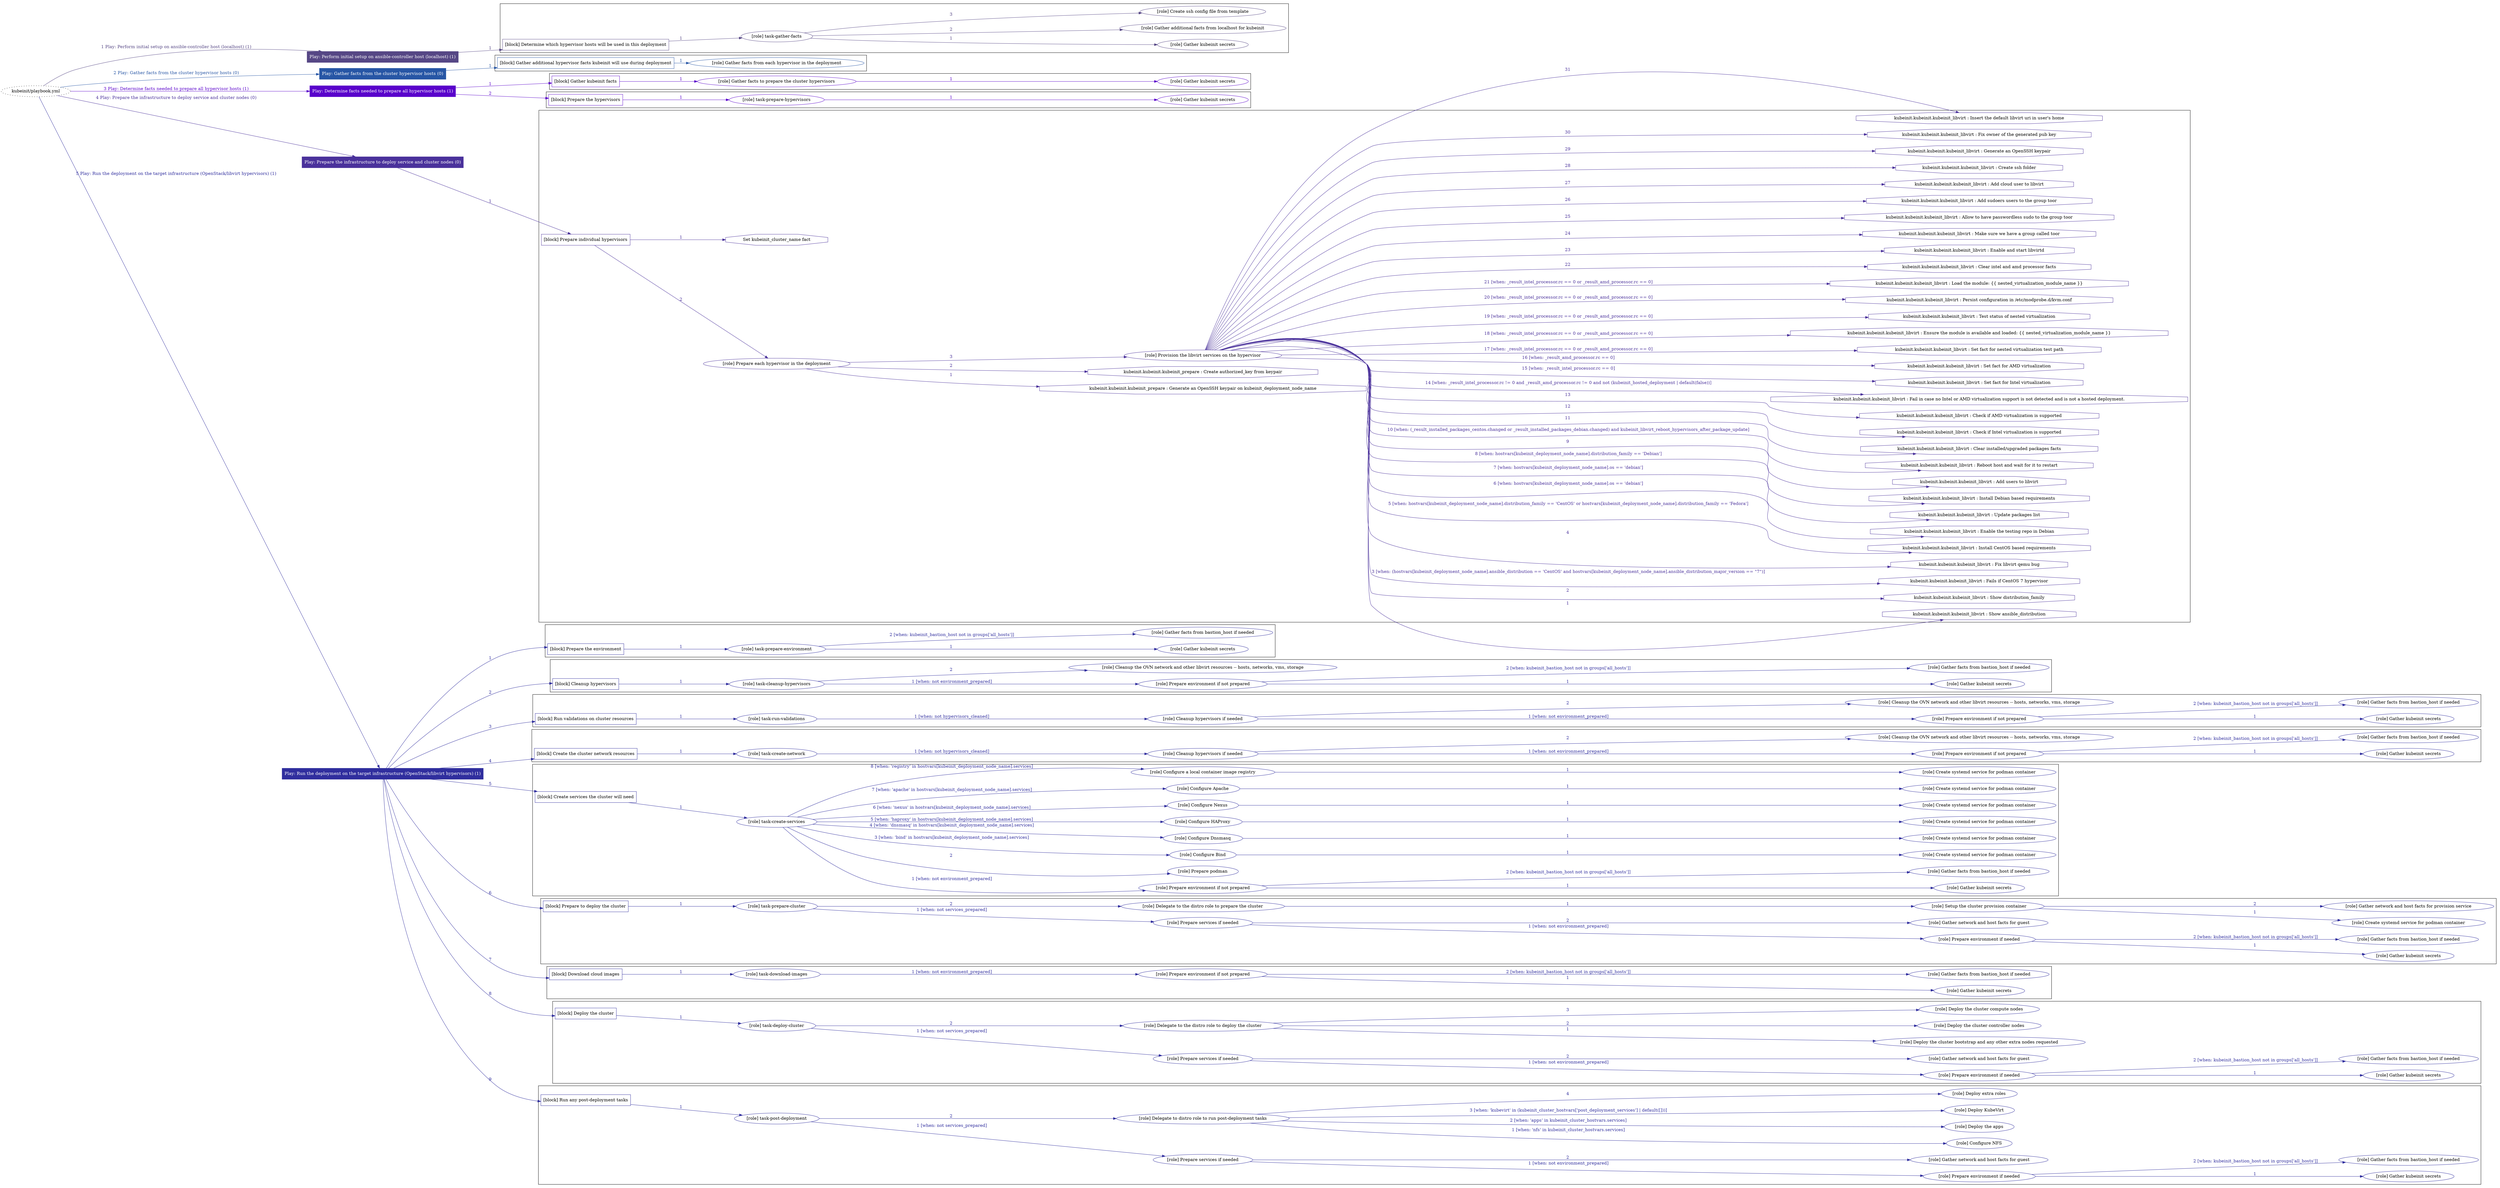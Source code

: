 digraph {
	graph [concentrate=true ordering=in rankdir=LR ratio=fill]
	edge [esep=5 sep=10]
	"kubeinit/playbook.yml" [URL="/home/runner/work/kubeinit/kubeinit/kubeinit/playbook.yml" id=playbook_806bc715 style=dotted]
	"kubeinit/playbook.yml" -> play_641c7ae3 [label="1 Play: Perform initial setup on ansible-controller host (localhost) (1)" color="#564785" fontcolor="#564785" id=edge_play_641c7ae3 labeltooltip="1 Play: Perform initial setup on ansible-controller host (localhost) (1)" tooltip="1 Play: Perform initial setup on ansible-controller host (localhost) (1)"]
	subgraph "Play: Perform initial setup on ansible-controller host (localhost) (1)" {
		play_641c7ae3 [label="Play: Perform initial setup on ansible-controller host (localhost) (1)" URL="/home/runner/work/kubeinit/kubeinit/kubeinit/playbook.yml" color="#564785" fontcolor="#ffffff" id=play_641c7ae3 shape=box style=filled tooltip=localhost]
		play_641c7ae3 -> block_5b9021b4 [label=1 color="#564785" fontcolor="#564785" id=edge_block_5b9021b4 labeltooltip=1 tooltip=1]
		subgraph cluster_block_5b9021b4 {
			block_5b9021b4 [label="[block] Determine which hypervisor hosts will be used in this deployment" URL="/home/runner/work/kubeinit/kubeinit/kubeinit/playbook.yml" color="#564785" id=block_5b9021b4 labeltooltip="Determine which hypervisor hosts will be used in this deployment" shape=box tooltip="Determine which hypervisor hosts will be used in this deployment"]
			block_5b9021b4 -> role_6d2d30cb [label="1 " color="#564785" fontcolor="#564785" id=edge_role_6d2d30cb labeltooltip="1 " tooltip="1 "]
			subgraph "task-gather-facts" {
				role_6d2d30cb [label="[role] task-gather-facts" URL="/home/runner/work/kubeinit/kubeinit/kubeinit/playbook.yml" color="#564785" id=role_6d2d30cb tooltip="task-gather-facts"]
				role_6d2d30cb -> role_484d26de [label="1 " color="#564785" fontcolor="#564785" id=edge_role_484d26de labeltooltip="1 " tooltip="1 "]
				subgraph "Gather kubeinit secrets" {
					role_484d26de [label="[role] Gather kubeinit secrets" URL="/home/runner/.ansible/collections/ansible_collections/kubeinit/kubeinit/roles/kubeinit_prepare/tasks/build_hypervisors_group.yml" color="#564785" id=role_484d26de tooltip="Gather kubeinit secrets"]
				}
				role_6d2d30cb -> role_91d39326 [label="2 " color="#564785" fontcolor="#564785" id=edge_role_91d39326 labeltooltip="2 " tooltip="2 "]
				subgraph "Gather additional facts from localhost for kubeinit" {
					role_91d39326 [label="[role] Gather additional facts from localhost for kubeinit" URL="/home/runner/.ansible/collections/ansible_collections/kubeinit/kubeinit/roles/kubeinit_prepare/tasks/build_hypervisors_group.yml" color="#564785" id=role_91d39326 tooltip="Gather additional facts from localhost for kubeinit"]
				}
				role_6d2d30cb -> role_7ae4ce2f [label="3 " color="#564785" fontcolor="#564785" id=edge_role_7ae4ce2f labeltooltip="3 " tooltip="3 "]
				subgraph "Create ssh config file from template" {
					role_7ae4ce2f [label="[role] Create ssh config file from template" URL="/home/runner/.ansible/collections/ansible_collections/kubeinit/kubeinit/roles/kubeinit_prepare/tasks/build_hypervisors_group.yml" color="#564785" id=role_7ae4ce2f tooltip="Create ssh config file from template"]
				}
			}
		}
	}
	"kubeinit/playbook.yml" -> play_f8db3b85 [label="2 Play: Gather facts from the cluster hypervisor hosts (0)" color="#2756a5" fontcolor="#2756a5" id=edge_play_f8db3b85 labeltooltip="2 Play: Gather facts from the cluster hypervisor hosts (0)" tooltip="2 Play: Gather facts from the cluster hypervisor hosts (0)"]
	subgraph "Play: Gather facts from the cluster hypervisor hosts (0)" {
		play_f8db3b85 [label="Play: Gather facts from the cluster hypervisor hosts (0)" URL="/home/runner/work/kubeinit/kubeinit/kubeinit/playbook.yml" color="#2756a5" fontcolor="#ffffff" id=play_f8db3b85 shape=box style=filled tooltip="Play: Gather facts from the cluster hypervisor hosts (0)"]
		play_f8db3b85 -> block_9a6bb978 [label=1 color="#2756a5" fontcolor="#2756a5" id=edge_block_9a6bb978 labeltooltip=1 tooltip=1]
		subgraph cluster_block_9a6bb978 {
			block_9a6bb978 [label="[block] Gather additional hypervisor facts kubeinit will use during deployment" URL="/home/runner/work/kubeinit/kubeinit/kubeinit/playbook.yml" color="#2756a5" id=block_9a6bb978 labeltooltip="Gather additional hypervisor facts kubeinit will use during deployment" shape=box tooltip="Gather additional hypervisor facts kubeinit will use during deployment"]
			block_9a6bb978 -> role_ec6a3a64 [label="1 " color="#2756a5" fontcolor="#2756a5" id=edge_role_ec6a3a64 labeltooltip="1 " tooltip="1 "]
			subgraph "Gather facts from each hypervisor in the deployment" {
				role_ec6a3a64 [label="[role] Gather facts from each hypervisor in the deployment" URL="/home/runner/work/kubeinit/kubeinit/kubeinit/playbook.yml" color="#2756a5" id=role_ec6a3a64 tooltip="Gather facts from each hypervisor in the deployment"]
			}
		}
	}
	"kubeinit/playbook.yml" -> play_1341ecc1 [label="3 Play: Determine facts needed to prepare all hypervisor hosts (1)" color="#5901cb" fontcolor="#5901cb" id=edge_play_1341ecc1 labeltooltip="3 Play: Determine facts needed to prepare all hypervisor hosts (1)" tooltip="3 Play: Determine facts needed to prepare all hypervisor hosts (1)"]
	subgraph "Play: Determine facts needed to prepare all hypervisor hosts (1)" {
		play_1341ecc1 [label="Play: Determine facts needed to prepare all hypervisor hosts (1)" URL="/home/runner/work/kubeinit/kubeinit/kubeinit/playbook.yml" color="#5901cb" fontcolor="#ffffff" id=play_1341ecc1 shape=box style=filled tooltip=localhost]
		play_1341ecc1 -> block_c07b700d [label=1 color="#5901cb" fontcolor="#5901cb" id=edge_block_c07b700d labeltooltip=1 tooltip=1]
		subgraph cluster_block_c07b700d {
			block_c07b700d [label="[block] Gather kubeinit facts" URL="/home/runner/work/kubeinit/kubeinit/kubeinit/playbook.yml" color="#5901cb" id=block_c07b700d labeltooltip="Gather kubeinit facts" shape=box tooltip="Gather kubeinit facts"]
			block_c07b700d -> role_119d2f76 [label="1 " color="#5901cb" fontcolor="#5901cb" id=edge_role_119d2f76 labeltooltip="1 " tooltip="1 "]
			subgraph "Gather facts to prepare the cluster hypervisors" {
				role_119d2f76 [label="[role] Gather facts to prepare the cluster hypervisors" URL="/home/runner/work/kubeinit/kubeinit/kubeinit/playbook.yml" color="#5901cb" id=role_119d2f76 tooltip="Gather facts to prepare the cluster hypervisors"]
				role_119d2f76 -> role_2c1adf74 [label="1 " color="#5901cb" fontcolor="#5901cb" id=edge_role_2c1adf74 labeltooltip="1 " tooltip="1 "]
				subgraph "Gather kubeinit secrets" {
					role_2c1adf74 [label="[role] Gather kubeinit secrets" URL="/home/runner/.ansible/collections/ansible_collections/kubeinit/kubeinit/roles/kubeinit_prepare/tasks/gather_kubeinit_facts.yml" color="#5901cb" id=role_2c1adf74 tooltip="Gather kubeinit secrets"]
				}
			}
		}
		play_1341ecc1 -> block_96f72a53 [label=2 color="#5901cb" fontcolor="#5901cb" id=edge_block_96f72a53 labeltooltip=2 tooltip=2]
		subgraph cluster_block_96f72a53 {
			block_96f72a53 [label="[block] Prepare the hypervisors" URL="/home/runner/work/kubeinit/kubeinit/kubeinit/playbook.yml" color="#5901cb" id=block_96f72a53 labeltooltip="Prepare the hypervisors" shape=box tooltip="Prepare the hypervisors"]
			block_96f72a53 -> role_e295c349 [label="1 " color="#5901cb" fontcolor="#5901cb" id=edge_role_e295c349 labeltooltip="1 " tooltip="1 "]
			subgraph "task-prepare-hypervisors" {
				role_e295c349 [label="[role] task-prepare-hypervisors" URL="/home/runner/work/kubeinit/kubeinit/kubeinit/playbook.yml" color="#5901cb" id=role_e295c349 tooltip="task-prepare-hypervisors"]
				role_e295c349 -> role_5dfcf7f6 [label="1 " color="#5901cb" fontcolor="#5901cb" id=edge_role_5dfcf7f6 labeltooltip="1 " tooltip="1 "]
				subgraph "Gather kubeinit secrets" {
					role_5dfcf7f6 [label="[role] Gather kubeinit secrets" URL="/home/runner/.ansible/collections/ansible_collections/kubeinit/kubeinit/roles/kubeinit_prepare/tasks/gather_kubeinit_facts.yml" color="#5901cb" id=role_5dfcf7f6 tooltip="Gather kubeinit secrets"]
				}
			}
		}
	}
	"kubeinit/playbook.yml" -> play_9c308645 [label="4 Play: Prepare the infrastructure to deploy service and cluster nodes (0)" color="#4a319b" fontcolor="#4a319b" id=edge_play_9c308645 labeltooltip="4 Play: Prepare the infrastructure to deploy service and cluster nodes (0)" tooltip="4 Play: Prepare the infrastructure to deploy service and cluster nodes (0)"]
	subgraph "Play: Prepare the infrastructure to deploy service and cluster nodes (0)" {
		play_9c308645 [label="Play: Prepare the infrastructure to deploy service and cluster nodes (0)" URL="/home/runner/work/kubeinit/kubeinit/kubeinit/playbook.yml" color="#4a319b" fontcolor="#ffffff" id=play_9c308645 shape=box style=filled tooltip="Play: Prepare the infrastructure to deploy service and cluster nodes (0)"]
		play_9c308645 -> block_f8d46382 [label=1 color="#4a319b" fontcolor="#4a319b" id=edge_block_f8d46382 labeltooltip=1 tooltip=1]
		subgraph cluster_block_f8d46382 {
			block_f8d46382 [label="[block] Prepare individual hypervisors" URL="/home/runner/work/kubeinit/kubeinit/kubeinit/playbook.yml" color="#4a319b" id=block_f8d46382 labeltooltip="Prepare individual hypervisors" shape=box tooltip="Prepare individual hypervisors"]
			block_f8d46382 -> role_b500895e [label="2 " color="#4a319b" fontcolor="#4a319b" id=edge_role_b500895e labeltooltip="2 " tooltip="2 "]
			subgraph "Prepare each hypervisor in the deployment" {
				role_b500895e [label="[role] Prepare each hypervisor in the deployment" URL="/home/runner/work/kubeinit/kubeinit/kubeinit/playbook.yml" color="#4a319b" id=role_b500895e tooltip="Prepare each hypervisor in the deployment"]
				task_237e9fb6 [label="kubeinit.kubeinit.kubeinit_prepare : Generate an OpenSSH keypair on kubeinit_deployment_node_name" URL="/home/runner/.ansible/collections/ansible_collections/kubeinit/kubeinit/roles/kubeinit_prepare/tasks/prepare_hypervisor.yml" color="#4a319b" id=task_237e9fb6 shape=octagon tooltip="kubeinit.kubeinit.kubeinit_prepare : Generate an OpenSSH keypair on kubeinit_deployment_node_name"]
				role_b500895e -> task_237e9fb6 [label="1 " color="#4a319b" fontcolor="#4a319b" id=edge_task_237e9fb6 labeltooltip="1 " tooltip="1 "]
				task_7bb88ef9 [label="kubeinit.kubeinit.kubeinit_prepare : Create authorized_key from keypair" URL="/home/runner/.ansible/collections/ansible_collections/kubeinit/kubeinit/roles/kubeinit_prepare/tasks/prepare_hypervisor.yml" color="#4a319b" id=task_7bb88ef9 shape=octagon tooltip="kubeinit.kubeinit.kubeinit_prepare : Create authorized_key from keypair"]
				role_b500895e -> task_7bb88ef9 [label="2 " color="#4a319b" fontcolor="#4a319b" id=edge_task_7bb88ef9 labeltooltip="2 " tooltip="2 "]
				role_b500895e -> role_ee189cbb [label="3 " color="#4a319b" fontcolor="#4a319b" id=edge_role_ee189cbb labeltooltip="3 " tooltip="3 "]
				subgraph "Provision the libvirt services on the hypervisor" {
					role_ee189cbb [label="[role] Provision the libvirt services on the hypervisor" URL="/home/runner/.ansible/collections/ansible_collections/kubeinit/kubeinit/roles/kubeinit_prepare/tasks/prepare_hypervisor.yml" color="#4a319b" id=role_ee189cbb tooltip="Provision the libvirt services on the hypervisor"]
					task_e1f27635 [label="kubeinit.kubeinit.kubeinit_libvirt : Show ansible_distribution" URL="/home/runner/.ansible/collections/ansible_collections/kubeinit/kubeinit/roles/kubeinit_libvirt/tasks/main.yml" color="#4a319b" id=task_e1f27635 shape=octagon tooltip="kubeinit.kubeinit.kubeinit_libvirt : Show ansible_distribution"]
					role_ee189cbb -> task_e1f27635 [label="1 " color="#4a319b" fontcolor="#4a319b" id=edge_task_e1f27635 labeltooltip="1 " tooltip="1 "]
					task_e26ff4bf [label="kubeinit.kubeinit.kubeinit_libvirt : Show distribution_family" URL="/home/runner/.ansible/collections/ansible_collections/kubeinit/kubeinit/roles/kubeinit_libvirt/tasks/main.yml" color="#4a319b" id=task_e26ff4bf shape=octagon tooltip="kubeinit.kubeinit.kubeinit_libvirt : Show distribution_family"]
					role_ee189cbb -> task_e26ff4bf [label="2 " color="#4a319b" fontcolor="#4a319b" id=edge_task_e26ff4bf labeltooltip="2 " tooltip="2 "]
					task_26313f7e [label="kubeinit.kubeinit.kubeinit_libvirt : Fails if CentOS 7 hypervisor" URL="/home/runner/.ansible/collections/ansible_collections/kubeinit/kubeinit/roles/kubeinit_libvirt/tasks/main.yml" color="#4a319b" id=task_26313f7e shape=octagon tooltip="kubeinit.kubeinit.kubeinit_libvirt : Fails if CentOS 7 hypervisor"]
					role_ee189cbb -> task_26313f7e [label="3 [when: (hostvars[kubeinit_deployment_node_name].ansible_distribution == 'CentOS' and hostvars[kubeinit_deployment_node_name].ansible_distribution_major_version == \"7\")]" color="#4a319b" fontcolor="#4a319b" id=edge_task_26313f7e labeltooltip="3 [when: (hostvars[kubeinit_deployment_node_name].ansible_distribution == 'CentOS' and hostvars[kubeinit_deployment_node_name].ansible_distribution_major_version == \"7\")]" tooltip="3 [when: (hostvars[kubeinit_deployment_node_name].ansible_distribution == 'CentOS' and hostvars[kubeinit_deployment_node_name].ansible_distribution_major_version == \"7\")]"]
					task_21d12b74 [label="kubeinit.kubeinit.kubeinit_libvirt : Fix libvirt qemu bug" URL="/home/runner/.ansible/collections/ansible_collections/kubeinit/kubeinit/roles/kubeinit_libvirt/tasks/main.yml" color="#4a319b" id=task_21d12b74 shape=octagon tooltip="kubeinit.kubeinit.kubeinit_libvirt : Fix libvirt qemu bug"]
					role_ee189cbb -> task_21d12b74 [label="4 " color="#4a319b" fontcolor="#4a319b" id=edge_task_21d12b74 labeltooltip="4 " tooltip="4 "]
					task_3cbbc893 [label="kubeinit.kubeinit.kubeinit_libvirt : Install CentOS based requirements" URL="/home/runner/.ansible/collections/ansible_collections/kubeinit/kubeinit/roles/kubeinit_libvirt/tasks/main.yml" color="#4a319b" id=task_3cbbc893 shape=octagon tooltip="kubeinit.kubeinit.kubeinit_libvirt : Install CentOS based requirements"]
					role_ee189cbb -> task_3cbbc893 [label="5 [when: hostvars[kubeinit_deployment_node_name].distribution_family == 'CentOS' or hostvars[kubeinit_deployment_node_name].distribution_family == 'Fedora']" color="#4a319b" fontcolor="#4a319b" id=edge_task_3cbbc893 labeltooltip="5 [when: hostvars[kubeinit_deployment_node_name].distribution_family == 'CentOS' or hostvars[kubeinit_deployment_node_name].distribution_family == 'Fedora']" tooltip="5 [when: hostvars[kubeinit_deployment_node_name].distribution_family == 'CentOS' or hostvars[kubeinit_deployment_node_name].distribution_family == 'Fedora']"]
					task_683a8fde [label="kubeinit.kubeinit.kubeinit_libvirt : Enable the testing repo in Debian" URL="/home/runner/.ansible/collections/ansible_collections/kubeinit/kubeinit/roles/kubeinit_libvirt/tasks/main.yml" color="#4a319b" id=task_683a8fde shape=octagon tooltip="kubeinit.kubeinit.kubeinit_libvirt : Enable the testing repo in Debian"]
					role_ee189cbb -> task_683a8fde [label="6 [when: hostvars[kubeinit_deployment_node_name].os == 'debian']" color="#4a319b" fontcolor="#4a319b" id=edge_task_683a8fde labeltooltip="6 [when: hostvars[kubeinit_deployment_node_name].os == 'debian']" tooltip="6 [when: hostvars[kubeinit_deployment_node_name].os == 'debian']"]
					task_19ef0eeb [label="kubeinit.kubeinit.kubeinit_libvirt : Update packages list" URL="/home/runner/.ansible/collections/ansible_collections/kubeinit/kubeinit/roles/kubeinit_libvirt/tasks/main.yml" color="#4a319b" id=task_19ef0eeb shape=octagon tooltip="kubeinit.kubeinit.kubeinit_libvirt : Update packages list"]
					role_ee189cbb -> task_19ef0eeb [label="7 [when: hostvars[kubeinit_deployment_node_name].os == 'debian']" color="#4a319b" fontcolor="#4a319b" id=edge_task_19ef0eeb labeltooltip="7 [when: hostvars[kubeinit_deployment_node_name].os == 'debian']" tooltip="7 [when: hostvars[kubeinit_deployment_node_name].os == 'debian']"]
					task_85766b39 [label="kubeinit.kubeinit.kubeinit_libvirt : Install Debian based requirements" URL="/home/runner/.ansible/collections/ansible_collections/kubeinit/kubeinit/roles/kubeinit_libvirt/tasks/main.yml" color="#4a319b" id=task_85766b39 shape=octagon tooltip="kubeinit.kubeinit.kubeinit_libvirt : Install Debian based requirements"]
					role_ee189cbb -> task_85766b39 [label="8 [when: hostvars[kubeinit_deployment_node_name].distribution_family == 'Debian']" color="#4a319b" fontcolor="#4a319b" id=edge_task_85766b39 labeltooltip="8 [when: hostvars[kubeinit_deployment_node_name].distribution_family == 'Debian']" tooltip="8 [when: hostvars[kubeinit_deployment_node_name].distribution_family == 'Debian']"]
					task_8dd11ed1 [label="kubeinit.kubeinit.kubeinit_libvirt : Add users to libvirt" URL="/home/runner/.ansible/collections/ansible_collections/kubeinit/kubeinit/roles/kubeinit_libvirt/tasks/main.yml" color="#4a319b" id=task_8dd11ed1 shape=octagon tooltip="kubeinit.kubeinit.kubeinit_libvirt : Add users to libvirt"]
					role_ee189cbb -> task_8dd11ed1 [label="9 " color="#4a319b" fontcolor="#4a319b" id=edge_task_8dd11ed1 labeltooltip="9 " tooltip="9 "]
					task_bc037d70 [label="kubeinit.kubeinit.kubeinit_libvirt : Reboot host and wait for it to restart" URL="/home/runner/.ansible/collections/ansible_collections/kubeinit/kubeinit/roles/kubeinit_libvirt/tasks/main.yml" color="#4a319b" id=task_bc037d70 shape=octagon tooltip="kubeinit.kubeinit.kubeinit_libvirt : Reboot host and wait for it to restart"]
					role_ee189cbb -> task_bc037d70 [label="10 [when: (_result_installed_packages_centos.changed or _result_installed_packages_debian.changed) and kubeinit_libvirt_reboot_hypervisors_after_package_update]" color="#4a319b" fontcolor="#4a319b" id=edge_task_bc037d70 labeltooltip="10 [when: (_result_installed_packages_centos.changed or _result_installed_packages_debian.changed) and kubeinit_libvirt_reboot_hypervisors_after_package_update]" tooltip="10 [when: (_result_installed_packages_centos.changed or _result_installed_packages_debian.changed) and kubeinit_libvirt_reboot_hypervisors_after_package_update]"]
					task_c84b1601 [label="kubeinit.kubeinit.kubeinit_libvirt : Clear installed/upgraded packages facts" URL="/home/runner/.ansible/collections/ansible_collections/kubeinit/kubeinit/roles/kubeinit_libvirt/tasks/main.yml" color="#4a319b" id=task_c84b1601 shape=octagon tooltip="kubeinit.kubeinit.kubeinit_libvirt : Clear installed/upgraded packages facts"]
					role_ee189cbb -> task_c84b1601 [label="11 " color="#4a319b" fontcolor="#4a319b" id=edge_task_c84b1601 labeltooltip="11 " tooltip="11 "]
					task_f8f74a4b [label="kubeinit.kubeinit.kubeinit_libvirt : Check if Intel virtualization is supported" URL="/home/runner/.ansible/collections/ansible_collections/kubeinit/kubeinit/roles/kubeinit_libvirt/tasks/main.yml" color="#4a319b" id=task_f8f74a4b shape=octagon tooltip="kubeinit.kubeinit.kubeinit_libvirt : Check if Intel virtualization is supported"]
					role_ee189cbb -> task_f8f74a4b [label="12 " color="#4a319b" fontcolor="#4a319b" id=edge_task_f8f74a4b labeltooltip="12 " tooltip="12 "]
					task_618a1486 [label="kubeinit.kubeinit.kubeinit_libvirt : Check if AMD virtualization is supported" URL="/home/runner/.ansible/collections/ansible_collections/kubeinit/kubeinit/roles/kubeinit_libvirt/tasks/main.yml" color="#4a319b" id=task_618a1486 shape=octagon tooltip="kubeinit.kubeinit.kubeinit_libvirt : Check if AMD virtualization is supported"]
					role_ee189cbb -> task_618a1486 [label="13 " color="#4a319b" fontcolor="#4a319b" id=edge_task_618a1486 labeltooltip="13 " tooltip="13 "]
					task_082fe60b [label="kubeinit.kubeinit.kubeinit_libvirt : Fail in case no Intel or AMD virtualization support is not detected and is not a hosted deployment." URL="/home/runner/.ansible/collections/ansible_collections/kubeinit/kubeinit/roles/kubeinit_libvirt/tasks/main.yml" color="#4a319b" id=task_082fe60b shape=octagon tooltip="kubeinit.kubeinit.kubeinit_libvirt : Fail in case no Intel or AMD virtualization support is not detected and is not a hosted deployment."]
					role_ee189cbb -> task_082fe60b [label="14 [when: _result_intel_processor.rc != 0 and _result_amd_processor.rc != 0 and not (kubeinit_hosted_deployment | default(false))]" color="#4a319b" fontcolor="#4a319b" id=edge_task_082fe60b labeltooltip="14 [when: _result_intel_processor.rc != 0 and _result_amd_processor.rc != 0 and not (kubeinit_hosted_deployment | default(false))]" tooltip="14 [when: _result_intel_processor.rc != 0 and _result_amd_processor.rc != 0 and not (kubeinit_hosted_deployment | default(false))]"]
					task_ac1ab3c9 [label="kubeinit.kubeinit.kubeinit_libvirt : Set fact for Intel virtualization" URL="/home/runner/.ansible/collections/ansible_collections/kubeinit/kubeinit/roles/kubeinit_libvirt/tasks/main.yml" color="#4a319b" id=task_ac1ab3c9 shape=octagon tooltip="kubeinit.kubeinit.kubeinit_libvirt : Set fact for Intel virtualization"]
					role_ee189cbb -> task_ac1ab3c9 [label="15 [when: _result_intel_processor.rc == 0]" color="#4a319b" fontcolor="#4a319b" id=edge_task_ac1ab3c9 labeltooltip="15 [when: _result_intel_processor.rc == 0]" tooltip="15 [when: _result_intel_processor.rc == 0]"]
					task_15e1f8c5 [label="kubeinit.kubeinit.kubeinit_libvirt : Set fact for AMD virtualization" URL="/home/runner/.ansible/collections/ansible_collections/kubeinit/kubeinit/roles/kubeinit_libvirt/tasks/main.yml" color="#4a319b" id=task_15e1f8c5 shape=octagon tooltip="kubeinit.kubeinit.kubeinit_libvirt : Set fact for AMD virtualization"]
					role_ee189cbb -> task_15e1f8c5 [label="16 [when: _result_amd_processor.rc == 0]" color="#4a319b" fontcolor="#4a319b" id=edge_task_15e1f8c5 labeltooltip="16 [when: _result_amd_processor.rc == 0]" tooltip="16 [when: _result_amd_processor.rc == 0]"]
					task_c4d268a5 [label="kubeinit.kubeinit.kubeinit_libvirt : Set fact for nested virtualization test path" URL="/home/runner/.ansible/collections/ansible_collections/kubeinit/kubeinit/roles/kubeinit_libvirt/tasks/main.yml" color="#4a319b" id=task_c4d268a5 shape=octagon tooltip="kubeinit.kubeinit.kubeinit_libvirt : Set fact for nested virtualization test path"]
					role_ee189cbb -> task_c4d268a5 [label="17 [when: _result_intel_processor.rc == 0 or _result_amd_processor.rc == 0]" color="#4a319b" fontcolor="#4a319b" id=edge_task_c4d268a5 labeltooltip="17 [when: _result_intel_processor.rc == 0 or _result_amd_processor.rc == 0]" tooltip="17 [when: _result_intel_processor.rc == 0 or _result_amd_processor.rc == 0]"]
					task_0650cbfe [label="kubeinit.kubeinit.kubeinit_libvirt : Ensure the module is available and loaded: {{ nested_virtualization_module_name }}" URL="/home/runner/.ansible/collections/ansible_collections/kubeinit/kubeinit/roles/kubeinit_libvirt/tasks/main.yml" color="#4a319b" id=task_0650cbfe shape=octagon tooltip="kubeinit.kubeinit.kubeinit_libvirt : Ensure the module is available and loaded: {{ nested_virtualization_module_name }}"]
					role_ee189cbb -> task_0650cbfe [label="18 [when: _result_intel_processor.rc == 0 or _result_amd_processor.rc == 0]" color="#4a319b" fontcolor="#4a319b" id=edge_task_0650cbfe labeltooltip="18 [when: _result_intel_processor.rc == 0 or _result_amd_processor.rc == 0]" tooltip="18 [when: _result_intel_processor.rc == 0 or _result_amd_processor.rc == 0]"]
					task_48d85000 [label="kubeinit.kubeinit.kubeinit_libvirt : Test status of nested virtualization" URL="/home/runner/.ansible/collections/ansible_collections/kubeinit/kubeinit/roles/kubeinit_libvirt/tasks/main.yml" color="#4a319b" id=task_48d85000 shape=octagon tooltip="kubeinit.kubeinit.kubeinit_libvirt : Test status of nested virtualization"]
					role_ee189cbb -> task_48d85000 [label="19 [when: _result_intel_processor.rc == 0 or _result_amd_processor.rc == 0]" color="#4a319b" fontcolor="#4a319b" id=edge_task_48d85000 labeltooltip="19 [when: _result_intel_processor.rc == 0 or _result_amd_processor.rc == 0]" tooltip="19 [when: _result_intel_processor.rc == 0 or _result_amd_processor.rc == 0]"]
					task_df79536e [label="kubeinit.kubeinit.kubeinit_libvirt : Persist configuration in /etc/modprobe.d/kvm.conf" URL="/home/runner/.ansible/collections/ansible_collections/kubeinit/kubeinit/roles/kubeinit_libvirt/tasks/main.yml" color="#4a319b" id=task_df79536e shape=octagon tooltip="kubeinit.kubeinit.kubeinit_libvirt : Persist configuration in /etc/modprobe.d/kvm.conf"]
					role_ee189cbb -> task_df79536e [label="20 [when: _result_intel_processor.rc == 0 or _result_amd_processor.rc == 0]" color="#4a319b" fontcolor="#4a319b" id=edge_task_df79536e labeltooltip="20 [when: _result_intel_processor.rc == 0 or _result_amd_processor.rc == 0]" tooltip="20 [when: _result_intel_processor.rc == 0 or _result_amd_processor.rc == 0]"]
					task_8e91c781 [label="kubeinit.kubeinit.kubeinit_libvirt : Load the module: {{ nested_virtualization_module_name }}" URL="/home/runner/.ansible/collections/ansible_collections/kubeinit/kubeinit/roles/kubeinit_libvirt/tasks/main.yml" color="#4a319b" id=task_8e91c781 shape=octagon tooltip="kubeinit.kubeinit.kubeinit_libvirt : Load the module: {{ nested_virtualization_module_name }}"]
					role_ee189cbb -> task_8e91c781 [label="21 [when: _result_intel_processor.rc == 0 or _result_amd_processor.rc == 0]" color="#4a319b" fontcolor="#4a319b" id=edge_task_8e91c781 labeltooltip="21 [when: _result_intel_processor.rc == 0 or _result_amd_processor.rc == 0]" tooltip="21 [when: _result_intel_processor.rc == 0 or _result_amd_processor.rc == 0]"]
					task_32280f95 [label="kubeinit.kubeinit.kubeinit_libvirt : Clear intel and amd processor facts" URL="/home/runner/.ansible/collections/ansible_collections/kubeinit/kubeinit/roles/kubeinit_libvirt/tasks/main.yml" color="#4a319b" id=task_32280f95 shape=octagon tooltip="kubeinit.kubeinit.kubeinit_libvirt : Clear intel and amd processor facts"]
					role_ee189cbb -> task_32280f95 [label="22 " color="#4a319b" fontcolor="#4a319b" id=edge_task_32280f95 labeltooltip="22 " tooltip="22 "]
					task_bb97d2b2 [label="kubeinit.kubeinit.kubeinit_libvirt : Enable and start libvirtd" URL="/home/runner/.ansible/collections/ansible_collections/kubeinit/kubeinit/roles/kubeinit_libvirt/tasks/main.yml" color="#4a319b" id=task_bb97d2b2 shape=octagon tooltip="kubeinit.kubeinit.kubeinit_libvirt : Enable and start libvirtd"]
					role_ee189cbb -> task_bb97d2b2 [label="23 " color="#4a319b" fontcolor="#4a319b" id=edge_task_bb97d2b2 labeltooltip="23 " tooltip="23 "]
					task_b0a5108b [label="kubeinit.kubeinit.kubeinit_libvirt : Make sure we have a group called toor" URL="/home/runner/.ansible/collections/ansible_collections/kubeinit/kubeinit/roles/kubeinit_libvirt/tasks/60_create_cloud_user.yml" color="#4a319b" id=task_b0a5108b shape=octagon tooltip="kubeinit.kubeinit.kubeinit_libvirt : Make sure we have a group called toor"]
					role_ee189cbb -> task_b0a5108b [label="24 " color="#4a319b" fontcolor="#4a319b" id=edge_task_b0a5108b labeltooltip="24 " tooltip="24 "]
					task_6c391092 [label="kubeinit.kubeinit.kubeinit_libvirt : Allow to have passwordless sudo to the group toor" URL="/home/runner/.ansible/collections/ansible_collections/kubeinit/kubeinit/roles/kubeinit_libvirt/tasks/60_create_cloud_user.yml" color="#4a319b" id=task_6c391092 shape=octagon tooltip="kubeinit.kubeinit.kubeinit_libvirt : Allow to have passwordless sudo to the group toor"]
					role_ee189cbb -> task_6c391092 [label="25 " color="#4a319b" fontcolor="#4a319b" id=edge_task_6c391092 labeltooltip="25 " tooltip="25 "]
					task_8bd91da6 [label="kubeinit.kubeinit.kubeinit_libvirt : Add sudoers users to the group toor" URL="/home/runner/.ansible/collections/ansible_collections/kubeinit/kubeinit/roles/kubeinit_libvirt/tasks/60_create_cloud_user.yml" color="#4a319b" id=task_8bd91da6 shape=octagon tooltip="kubeinit.kubeinit.kubeinit_libvirt : Add sudoers users to the group toor"]
					role_ee189cbb -> task_8bd91da6 [label="26 " color="#4a319b" fontcolor="#4a319b" id=edge_task_8bd91da6 labeltooltip="26 " tooltip="26 "]
					task_628bf879 [label="kubeinit.kubeinit.kubeinit_libvirt : Add cloud user to libvirt" URL="/home/runner/.ansible/collections/ansible_collections/kubeinit/kubeinit/roles/kubeinit_libvirt/tasks/60_create_cloud_user.yml" color="#4a319b" id=task_628bf879 shape=octagon tooltip="kubeinit.kubeinit.kubeinit_libvirt : Add cloud user to libvirt"]
					role_ee189cbb -> task_628bf879 [label="27 " color="#4a319b" fontcolor="#4a319b" id=edge_task_628bf879 labeltooltip="27 " tooltip="27 "]
					task_6195ef21 [label="kubeinit.kubeinit.kubeinit_libvirt : Create ssh folder" URL="/home/runner/.ansible/collections/ansible_collections/kubeinit/kubeinit/roles/kubeinit_libvirt/tasks/60_create_cloud_user.yml" color="#4a319b" id=task_6195ef21 shape=octagon tooltip="kubeinit.kubeinit.kubeinit_libvirt : Create ssh folder"]
					role_ee189cbb -> task_6195ef21 [label="28 " color="#4a319b" fontcolor="#4a319b" id=edge_task_6195ef21 labeltooltip="28 " tooltip="28 "]
					task_cff70dd0 [label="kubeinit.kubeinit.kubeinit_libvirt : Generate an OpenSSH keypair" URL="/home/runner/.ansible/collections/ansible_collections/kubeinit/kubeinit/roles/kubeinit_libvirt/tasks/60_create_cloud_user.yml" color="#4a319b" id=task_cff70dd0 shape=octagon tooltip="kubeinit.kubeinit.kubeinit_libvirt : Generate an OpenSSH keypair"]
					role_ee189cbb -> task_cff70dd0 [label="29 " color="#4a319b" fontcolor="#4a319b" id=edge_task_cff70dd0 labeltooltip="29 " tooltip="29 "]
					task_b678f664 [label="kubeinit.kubeinit.kubeinit_libvirt : Fix owner of the generated pub key" URL="/home/runner/.ansible/collections/ansible_collections/kubeinit/kubeinit/roles/kubeinit_libvirt/tasks/60_create_cloud_user.yml" color="#4a319b" id=task_b678f664 shape=octagon tooltip="kubeinit.kubeinit.kubeinit_libvirt : Fix owner of the generated pub key"]
					role_ee189cbb -> task_b678f664 [label="30 " color="#4a319b" fontcolor="#4a319b" id=edge_task_b678f664 labeltooltip="30 " tooltip="30 "]
					task_fd2d8d99 [label="kubeinit.kubeinit.kubeinit_libvirt : Insert the default libvirt uri in user's home" URL="/home/runner/.ansible/collections/ansible_collections/kubeinit/kubeinit/roles/kubeinit_libvirt/tasks/60_create_cloud_user.yml" color="#4a319b" id=task_fd2d8d99 shape=octagon tooltip="kubeinit.kubeinit.kubeinit_libvirt : Insert the default libvirt uri in user's home"]
					role_ee189cbb -> task_fd2d8d99 [label="31 " color="#4a319b" fontcolor="#4a319b" id=edge_task_fd2d8d99 labeltooltip="31 " tooltip="31 "]
				}
			}
			task_2cefc84f [label="Set kubeinit_cluster_name fact" URL="/home/runner/work/kubeinit/kubeinit/kubeinit/playbook.yml" color="#4a319b" id=task_2cefc84f shape=octagon tooltip="Set kubeinit_cluster_name fact"]
			block_f8d46382 -> task_2cefc84f [label="1 " color="#4a319b" fontcolor="#4a319b" id=edge_task_2cefc84f labeltooltip="1 " tooltip="1 "]
		}
	}
	"kubeinit/playbook.yml" -> play_123738ad [label="5 Play: Run the deployment on the target infrastructure (OpenStack/libvirt hypervisors) (1)" color="#302e9e" fontcolor="#302e9e" id=edge_play_123738ad labeltooltip="5 Play: Run the deployment on the target infrastructure (OpenStack/libvirt hypervisors) (1)" tooltip="5 Play: Run the deployment on the target infrastructure (OpenStack/libvirt hypervisors) (1)"]
	subgraph "Play: Run the deployment on the target infrastructure (OpenStack/libvirt hypervisors) (1)" {
		play_123738ad [label="Play: Run the deployment on the target infrastructure (OpenStack/libvirt hypervisors) (1)" URL="/home/runner/work/kubeinit/kubeinit/kubeinit/playbook.yml" color="#302e9e" fontcolor="#ffffff" id=play_123738ad shape=box style=filled tooltip=localhost]
		play_123738ad -> block_575708a9 [label=1 color="#302e9e" fontcolor="#302e9e" id=edge_block_575708a9 labeltooltip=1 tooltip=1]
		subgraph cluster_block_575708a9 {
			block_575708a9 [label="[block] Prepare the environment" URL="/home/runner/work/kubeinit/kubeinit/kubeinit/playbook.yml" color="#302e9e" id=block_575708a9 labeltooltip="Prepare the environment" shape=box tooltip="Prepare the environment"]
			block_575708a9 -> role_c479e95c [label="1 " color="#302e9e" fontcolor="#302e9e" id=edge_role_c479e95c labeltooltip="1 " tooltip="1 "]
			subgraph "task-prepare-environment" {
				role_c479e95c [label="[role] task-prepare-environment" URL="/home/runner/work/kubeinit/kubeinit/kubeinit/playbook.yml" color="#302e9e" id=role_c479e95c tooltip="task-prepare-environment"]
				role_c479e95c -> role_25b050d7 [label="1 " color="#302e9e" fontcolor="#302e9e" id=edge_role_25b050d7 labeltooltip="1 " tooltip="1 "]
				subgraph "Gather kubeinit secrets" {
					role_25b050d7 [label="[role] Gather kubeinit secrets" URL="/home/runner/.ansible/collections/ansible_collections/kubeinit/kubeinit/roles/kubeinit_prepare/tasks/gather_kubeinit_facts.yml" color="#302e9e" id=role_25b050d7 tooltip="Gather kubeinit secrets"]
				}
				role_c479e95c -> role_90ad0294 [label="2 [when: kubeinit_bastion_host not in groups['all_hosts']]" color="#302e9e" fontcolor="#302e9e" id=edge_role_90ad0294 labeltooltip="2 [when: kubeinit_bastion_host not in groups['all_hosts']]" tooltip="2 [when: kubeinit_bastion_host not in groups['all_hosts']]"]
				subgraph "Gather facts from bastion_host if needed" {
					role_90ad0294 [label="[role] Gather facts from bastion_host if needed" URL="/home/runner/.ansible/collections/ansible_collections/kubeinit/kubeinit/roles/kubeinit_prepare/tasks/main.yml" color="#302e9e" id=role_90ad0294 tooltip="Gather facts from bastion_host if needed"]
				}
			}
		}
		play_123738ad -> block_9d1e76a0 [label=2 color="#302e9e" fontcolor="#302e9e" id=edge_block_9d1e76a0 labeltooltip=2 tooltip=2]
		subgraph cluster_block_9d1e76a0 {
			block_9d1e76a0 [label="[block] Cleanup hypervisors" URL="/home/runner/work/kubeinit/kubeinit/kubeinit/playbook.yml" color="#302e9e" id=block_9d1e76a0 labeltooltip="Cleanup hypervisors" shape=box tooltip="Cleanup hypervisors"]
			block_9d1e76a0 -> role_fb9a8fde [label="1 " color="#302e9e" fontcolor="#302e9e" id=edge_role_fb9a8fde labeltooltip="1 " tooltip="1 "]
			subgraph "task-cleanup-hypervisors" {
				role_fb9a8fde [label="[role] task-cleanup-hypervisors" URL="/home/runner/work/kubeinit/kubeinit/kubeinit/playbook.yml" color="#302e9e" id=role_fb9a8fde tooltip="task-cleanup-hypervisors"]
				role_fb9a8fde -> role_558dd227 [label="1 [when: not environment_prepared]" color="#302e9e" fontcolor="#302e9e" id=edge_role_558dd227 labeltooltip="1 [when: not environment_prepared]" tooltip="1 [when: not environment_prepared]"]
				subgraph "Prepare environment if not prepared" {
					role_558dd227 [label="[role] Prepare environment if not prepared" URL="/home/runner/.ansible/collections/ansible_collections/kubeinit/kubeinit/roles/kubeinit_libvirt/tasks/cleanup_hypervisors.yml" color="#302e9e" id=role_558dd227 tooltip="Prepare environment if not prepared"]
					role_558dd227 -> role_337c1baf [label="1 " color="#302e9e" fontcolor="#302e9e" id=edge_role_337c1baf labeltooltip="1 " tooltip="1 "]
					subgraph "Gather kubeinit secrets" {
						role_337c1baf [label="[role] Gather kubeinit secrets" URL="/home/runner/.ansible/collections/ansible_collections/kubeinit/kubeinit/roles/kubeinit_prepare/tasks/gather_kubeinit_facts.yml" color="#302e9e" id=role_337c1baf tooltip="Gather kubeinit secrets"]
					}
					role_558dd227 -> role_006117a6 [label="2 [when: kubeinit_bastion_host not in groups['all_hosts']]" color="#302e9e" fontcolor="#302e9e" id=edge_role_006117a6 labeltooltip="2 [when: kubeinit_bastion_host not in groups['all_hosts']]" tooltip="2 [when: kubeinit_bastion_host not in groups['all_hosts']]"]
					subgraph "Gather facts from bastion_host if needed" {
						role_006117a6 [label="[role] Gather facts from bastion_host if needed" URL="/home/runner/.ansible/collections/ansible_collections/kubeinit/kubeinit/roles/kubeinit_prepare/tasks/main.yml" color="#302e9e" id=role_006117a6 tooltip="Gather facts from bastion_host if needed"]
					}
				}
				role_fb9a8fde -> role_3add5620 [label="2 " color="#302e9e" fontcolor="#302e9e" id=edge_role_3add5620 labeltooltip="2 " tooltip="2 "]
				subgraph "Cleanup the OVN network and other libvirt resources -- hosts, networks, vms, storage" {
					role_3add5620 [label="[role] Cleanup the OVN network and other libvirt resources -- hosts, networks, vms, storage" URL="/home/runner/.ansible/collections/ansible_collections/kubeinit/kubeinit/roles/kubeinit_libvirt/tasks/cleanup_hypervisors.yml" color="#302e9e" id=role_3add5620 tooltip="Cleanup the OVN network and other libvirt resources -- hosts, networks, vms, storage"]
				}
			}
		}
		play_123738ad -> block_44cd244c [label=3 color="#302e9e" fontcolor="#302e9e" id=edge_block_44cd244c labeltooltip=3 tooltip=3]
		subgraph cluster_block_44cd244c {
			block_44cd244c [label="[block] Run validations on cluster resources" URL="/home/runner/work/kubeinit/kubeinit/kubeinit/playbook.yml" color="#302e9e" id=block_44cd244c labeltooltip="Run validations on cluster resources" shape=box tooltip="Run validations on cluster resources"]
			block_44cd244c -> role_45a6066c [label="1 " color="#302e9e" fontcolor="#302e9e" id=edge_role_45a6066c labeltooltip="1 " tooltip="1 "]
			subgraph "task-run-validations" {
				role_45a6066c [label="[role] task-run-validations" URL="/home/runner/work/kubeinit/kubeinit/kubeinit/playbook.yml" color="#302e9e" id=role_45a6066c tooltip="task-run-validations"]
				role_45a6066c -> role_d72b4160 [label="1 [when: not hypervisors_cleaned]" color="#302e9e" fontcolor="#302e9e" id=edge_role_d72b4160 labeltooltip="1 [when: not hypervisors_cleaned]" tooltip="1 [when: not hypervisors_cleaned]"]
				subgraph "Cleanup hypervisors if needed" {
					role_d72b4160 [label="[role] Cleanup hypervisors if needed" URL="/home/runner/.ansible/collections/ansible_collections/kubeinit/kubeinit/roles/kubeinit_validations/tasks/main.yml" color="#302e9e" id=role_d72b4160 tooltip="Cleanup hypervisors if needed"]
					role_d72b4160 -> role_ba9dba1c [label="1 [when: not environment_prepared]" color="#302e9e" fontcolor="#302e9e" id=edge_role_ba9dba1c labeltooltip="1 [when: not environment_prepared]" tooltip="1 [when: not environment_prepared]"]
					subgraph "Prepare environment if not prepared" {
						role_ba9dba1c [label="[role] Prepare environment if not prepared" URL="/home/runner/.ansible/collections/ansible_collections/kubeinit/kubeinit/roles/kubeinit_libvirt/tasks/cleanup_hypervisors.yml" color="#302e9e" id=role_ba9dba1c tooltip="Prepare environment if not prepared"]
						role_ba9dba1c -> role_bf4daf4f [label="1 " color="#302e9e" fontcolor="#302e9e" id=edge_role_bf4daf4f labeltooltip="1 " tooltip="1 "]
						subgraph "Gather kubeinit secrets" {
							role_bf4daf4f [label="[role] Gather kubeinit secrets" URL="/home/runner/.ansible/collections/ansible_collections/kubeinit/kubeinit/roles/kubeinit_prepare/tasks/gather_kubeinit_facts.yml" color="#302e9e" id=role_bf4daf4f tooltip="Gather kubeinit secrets"]
						}
						role_ba9dba1c -> role_062e855e [label="2 [when: kubeinit_bastion_host not in groups['all_hosts']]" color="#302e9e" fontcolor="#302e9e" id=edge_role_062e855e labeltooltip="2 [when: kubeinit_bastion_host not in groups['all_hosts']]" tooltip="2 [when: kubeinit_bastion_host not in groups['all_hosts']]"]
						subgraph "Gather facts from bastion_host if needed" {
							role_062e855e [label="[role] Gather facts from bastion_host if needed" URL="/home/runner/.ansible/collections/ansible_collections/kubeinit/kubeinit/roles/kubeinit_prepare/tasks/main.yml" color="#302e9e" id=role_062e855e tooltip="Gather facts from bastion_host if needed"]
						}
					}
					role_d72b4160 -> role_a72c7abe [label="2 " color="#302e9e" fontcolor="#302e9e" id=edge_role_a72c7abe labeltooltip="2 " tooltip="2 "]
					subgraph "Cleanup the OVN network and other libvirt resources -- hosts, networks, vms, storage" {
						role_a72c7abe [label="[role] Cleanup the OVN network and other libvirt resources -- hosts, networks, vms, storage" URL="/home/runner/.ansible/collections/ansible_collections/kubeinit/kubeinit/roles/kubeinit_libvirt/tasks/cleanup_hypervisors.yml" color="#302e9e" id=role_a72c7abe tooltip="Cleanup the OVN network and other libvirt resources -- hosts, networks, vms, storage"]
					}
				}
			}
		}
		play_123738ad -> block_c1813d07 [label=4 color="#302e9e" fontcolor="#302e9e" id=edge_block_c1813d07 labeltooltip=4 tooltip=4]
		subgraph cluster_block_c1813d07 {
			block_c1813d07 [label="[block] Create the cluster network resources" URL="/home/runner/work/kubeinit/kubeinit/kubeinit/playbook.yml" color="#302e9e" id=block_c1813d07 labeltooltip="Create the cluster network resources" shape=box tooltip="Create the cluster network resources"]
			block_c1813d07 -> role_59737e88 [label="1 " color="#302e9e" fontcolor="#302e9e" id=edge_role_59737e88 labeltooltip="1 " tooltip="1 "]
			subgraph "task-create-network" {
				role_59737e88 [label="[role] task-create-network" URL="/home/runner/work/kubeinit/kubeinit/kubeinit/playbook.yml" color="#302e9e" id=role_59737e88 tooltip="task-create-network"]
				role_59737e88 -> role_7a8a8c31 [label="1 [when: not hypervisors_cleaned]" color="#302e9e" fontcolor="#302e9e" id=edge_role_7a8a8c31 labeltooltip="1 [when: not hypervisors_cleaned]" tooltip="1 [when: not hypervisors_cleaned]"]
				subgraph "Cleanup hypervisors if needed" {
					role_7a8a8c31 [label="[role] Cleanup hypervisors if needed" URL="/home/runner/.ansible/collections/ansible_collections/kubeinit/kubeinit/roles/kubeinit_libvirt/tasks/create_network.yml" color="#302e9e" id=role_7a8a8c31 tooltip="Cleanup hypervisors if needed"]
					role_7a8a8c31 -> role_427fc683 [label="1 [when: not environment_prepared]" color="#302e9e" fontcolor="#302e9e" id=edge_role_427fc683 labeltooltip="1 [when: not environment_prepared]" tooltip="1 [when: not environment_prepared]"]
					subgraph "Prepare environment if not prepared" {
						role_427fc683 [label="[role] Prepare environment if not prepared" URL="/home/runner/.ansible/collections/ansible_collections/kubeinit/kubeinit/roles/kubeinit_libvirt/tasks/cleanup_hypervisors.yml" color="#302e9e" id=role_427fc683 tooltip="Prepare environment if not prepared"]
						role_427fc683 -> role_2ef8d306 [label="1 " color="#302e9e" fontcolor="#302e9e" id=edge_role_2ef8d306 labeltooltip="1 " tooltip="1 "]
						subgraph "Gather kubeinit secrets" {
							role_2ef8d306 [label="[role] Gather kubeinit secrets" URL="/home/runner/.ansible/collections/ansible_collections/kubeinit/kubeinit/roles/kubeinit_prepare/tasks/gather_kubeinit_facts.yml" color="#302e9e" id=role_2ef8d306 tooltip="Gather kubeinit secrets"]
						}
						role_427fc683 -> role_b6462d32 [label="2 [when: kubeinit_bastion_host not in groups['all_hosts']]" color="#302e9e" fontcolor="#302e9e" id=edge_role_b6462d32 labeltooltip="2 [when: kubeinit_bastion_host not in groups['all_hosts']]" tooltip="2 [when: kubeinit_bastion_host not in groups['all_hosts']]"]
						subgraph "Gather facts from bastion_host if needed" {
							role_b6462d32 [label="[role] Gather facts from bastion_host if needed" URL="/home/runner/.ansible/collections/ansible_collections/kubeinit/kubeinit/roles/kubeinit_prepare/tasks/main.yml" color="#302e9e" id=role_b6462d32 tooltip="Gather facts from bastion_host if needed"]
						}
					}
					role_7a8a8c31 -> role_78b2c1bc [label="2 " color="#302e9e" fontcolor="#302e9e" id=edge_role_78b2c1bc labeltooltip="2 " tooltip="2 "]
					subgraph "Cleanup the OVN network and other libvirt resources -- hosts, networks, vms, storage" {
						role_78b2c1bc [label="[role] Cleanup the OVN network and other libvirt resources -- hosts, networks, vms, storage" URL="/home/runner/.ansible/collections/ansible_collections/kubeinit/kubeinit/roles/kubeinit_libvirt/tasks/cleanup_hypervisors.yml" color="#302e9e" id=role_78b2c1bc tooltip="Cleanup the OVN network and other libvirt resources -- hosts, networks, vms, storage"]
					}
				}
			}
		}
		play_123738ad -> block_051c8040 [label=5 color="#302e9e" fontcolor="#302e9e" id=edge_block_051c8040 labeltooltip=5 tooltip=5]
		subgraph cluster_block_051c8040 {
			block_051c8040 [label="[block] Create services the cluster will need" URL="/home/runner/work/kubeinit/kubeinit/kubeinit/playbook.yml" color="#302e9e" id=block_051c8040 labeltooltip="Create services the cluster will need" shape=box tooltip="Create services the cluster will need"]
			block_051c8040 -> role_6eecee32 [label="1 " color="#302e9e" fontcolor="#302e9e" id=edge_role_6eecee32 labeltooltip="1 " tooltip="1 "]
			subgraph "task-create-services" {
				role_6eecee32 [label="[role] task-create-services" URL="/home/runner/work/kubeinit/kubeinit/kubeinit/playbook.yml" color="#302e9e" id=role_6eecee32 tooltip="task-create-services"]
				role_6eecee32 -> role_9929a0e2 [label="1 [when: not environment_prepared]" color="#302e9e" fontcolor="#302e9e" id=edge_role_9929a0e2 labeltooltip="1 [when: not environment_prepared]" tooltip="1 [when: not environment_prepared]"]
				subgraph "Prepare environment if not prepared" {
					role_9929a0e2 [label="[role] Prepare environment if not prepared" URL="/home/runner/.ansible/collections/ansible_collections/kubeinit/kubeinit/roles/kubeinit_services/tasks/main.yml" color="#302e9e" id=role_9929a0e2 tooltip="Prepare environment if not prepared"]
					role_9929a0e2 -> role_9e175e60 [label="1 " color="#302e9e" fontcolor="#302e9e" id=edge_role_9e175e60 labeltooltip="1 " tooltip="1 "]
					subgraph "Gather kubeinit secrets" {
						role_9e175e60 [label="[role] Gather kubeinit secrets" URL="/home/runner/.ansible/collections/ansible_collections/kubeinit/kubeinit/roles/kubeinit_prepare/tasks/gather_kubeinit_facts.yml" color="#302e9e" id=role_9e175e60 tooltip="Gather kubeinit secrets"]
					}
					role_9929a0e2 -> role_a5ff6d1f [label="2 [when: kubeinit_bastion_host not in groups['all_hosts']]" color="#302e9e" fontcolor="#302e9e" id=edge_role_a5ff6d1f labeltooltip="2 [when: kubeinit_bastion_host not in groups['all_hosts']]" tooltip="2 [when: kubeinit_bastion_host not in groups['all_hosts']]"]
					subgraph "Gather facts from bastion_host if needed" {
						role_a5ff6d1f [label="[role] Gather facts from bastion_host if needed" URL="/home/runner/.ansible/collections/ansible_collections/kubeinit/kubeinit/roles/kubeinit_prepare/tasks/main.yml" color="#302e9e" id=role_a5ff6d1f tooltip="Gather facts from bastion_host if needed"]
					}
				}
				role_6eecee32 -> role_f6cab338 [label="2 " color="#302e9e" fontcolor="#302e9e" id=edge_role_f6cab338 labeltooltip="2 " tooltip="2 "]
				subgraph "Prepare podman" {
					role_f6cab338 [label="[role] Prepare podman" URL="/home/runner/.ansible/collections/ansible_collections/kubeinit/kubeinit/roles/kubeinit_services/tasks/00_create_service_pod.yml" color="#302e9e" id=role_f6cab338 tooltip="Prepare podman"]
				}
				role_6eecee32 -> role_2714ad2d [label="3 [when: 'bind' in hostvars[kubeinit_deployment_node_name].services]" color="#302e9e" fontcolor="#302e9e" id=edge_role_2714ad2d labeltooltip="3 [when: 'bind' in hostvars[kubeinit_deployment_node_name].services]" tooltip="3 [when: 'bind' in hostvars[kubeinit_deployment_node_name].services]"]
				subgraph "Configure Bind" {
					role_2714ad2d [label="[role] Configure Bind" URL="/home/runner/.ansible/collections/ansible_collections/kubeinit/kubeinit/roles/kubeinit_services/tasks/start_services_containers.yml" color="#302e9e" id=role_2714ad2d tooltip="Configure Bind"]
					role_2714ad2d -> role_f0152592 [label="1 " color="#302e9e" fontcolor="#302e9e" id=edge_role_f0152592 labeltooltip="1 " tooltip="1 "]
					subgraph "Create systemd service for podman container" {
						role_f0152592 [label="[role] Create systemd service for podman container" URL="/home/runner/.ansible/collections/ansible_collections/kubeinit/kubeinit/roles/kubeinit_bind/tasks/main.yml" color="#302e9e" id=role_f0152592 tooltip="Create systemd service for podman container"]
					}
				}
				role_6eecee32 -> role_050c471e [label="4 [when: 'dnsmasq' in hostvars[kubeinit_deployment_node_name].services]" color="#302e9e" fontcolor="#302e9e" id=edge_role_050c471e labeltooltip="4 [when: 'dnsmasq' in hostvars[kubeinit_deployment_node_name].services]" tooltip="4 [when: 'dnsmasq' in hostvars[kubeinit_deployment_node_name].services]"]
				subgraph "Configure Dnsmasq" {
					role_050c471e [label="[role] Configure Dnsmasq" URL="/home/runner/.ansible/collections/ansible_collections/kubeinit/kubeinit/roles/kubeinit_services/tasks/start_services_containers.yml" color="#302e9e" id=role_050c471e tooltip="Configure Dnsmasq"]
					role_050c471e -> role_1b8dcfa7 [label="1 " color="#302e9e" fontcolor="#302e9e" id=edge_role_1b8dcfa7 labeltooltip="1 " tooltip="1 "]
					subgraph "Create systemd service for podman container" {
						role_1b8dcfa7 [label="[role] Create systemd service for podman container" URL="/home/runner/.ansible/collections/ansible_collections/kubeinit/kubeinit/roles/kubeinit_dnsmasq/tasks/main.yml" color="#302e9e" id=role_1b8dcfa7 tooltip="Create systemd service for podman container"]
					}
				}
				role_6eecee32 -> role_a281b41a [label="5 [when: 'haproxy' in hostvars[kubeinit_deployment_node_name].services]" color="#302e9e" fontcolor="#302e9e" id=edge_role_a281b41a labeltooltip="5 [when: 'haproxy' in hostvars[kubeinit_deployment_node_name].services]" tooltip="5 [when: 'haproxy' in hostvars[kubeinit_deployment_node_name].services]"]
				subgraph "Configure HAProxy" {
					role_a281b41a [label="[role] Configure HAProxy" URL="/home/runner/.ansible/collections/ansible_collections/kubeinit/kubeinit/roles/kubeinit_services/tasks/start_services_containers.yml" color="#302e9e" id=role_a281b41a tooltip="Configure HAProxy"]
					role_a281b41a -> role_9af49e89 [label="1 " color="#302e9e" fontcolor="#302e9e" id=edge_role_9af49e89 labeltooltip="1 " tooltip="1 "]
					subgraph "Create systemd service for podman container" {
						role_9af49e89 [label="[role] Create systemd service for podman container" URL="/home/runner/.ansible/collections/ansible_collections/kubeinit/kubeinit/roles/kubeinit_haproxy/tasks/main.yml" color="#302e9e" id=role_9af49e89 tooltip="Create systemd service for podman container"]
					}
				}
				role_6eecee32 -> role_9b0c81b3 [label="6 [when: 'nexus' in hostvars[kubeinit_deployment_node_name].services]" color="#302e9e" fontcolor="#302e9e" id=edge_role_9b0c81b3 labeltooltip="6 [when: 'nexus' in hostvars[kubeinit_deployment_node_name].services]" tooltip="6 [when: 'nexus' in hostvars[kubeinit_deployment_node_name].services]"]
				subgraph "Configure Nexus" {
					role_9b0c81b3 [label="[role] Configure Nexus" URL="/home/runner/.ansible/collections/ansible_collections/kubeinit/kubeinit/roles/kubeinit_services/tasks/start_services_containers.yml" color="#302e9e" id=role_9b0c81b3 tooltip="Configure Nexus"]
					role_9b0c81b3 -> role_b012d876 [label="1 " color="#302e9e" fontcolor="#302e9e" id=edge_role_b012d876 labeltooltip="1 " tooltip="1 "]
					subgraph "Create systemd service for podman container" {
						role_b012d876 [label="[role] Create systemd service for podman container" URL="/home/runner/.ansible/collections/ansible_collections/kubeinit/kubeinit/roles/kubeinit_nexus/tasks/main.yml" color="#302e9e" id=role_b012d876 tooltip="Create systemd service for podman container"]
					}
				}
				role_6eecee32 -> role_c99aa87b [label="7 [when: 'apache' in hostvars[kubeinit_deployment_node_name].services]" color="#302e9e" fontcolor="#302e9e" id=edge_role_c99aa87b labeltooltip="7 [when: 'apache' in hostvars[kubeinit_deployment_node_name].services]" tooltip="7 [when: 'apache' in hostvars[kubeinit_deployment_node_name].services]"]
				subgraph "Configure Apache" {
					role_c99aa87b [label="[role] Configure Apache" URL="/home/runner/.ansible/collections/ansible_collections/kubeinit/kubeinit/roles/kubeinit_services/tasks/start_services_containers.yml" color="#302e9e" id=role_c99aa87b tooltip="Configure Apache"]
					role_c99aa87b -> role_f0a36940 [label="1 " color="#302e9e" fontcolor="#302e9e" id=edge_role_f0a36940 labeltooltip="1 " tooltip="1 "]
					subgraph "Create systemd service for podman container" {
						role_f0a36940 [label="[role] Create systemd service for podman container" URL="/home/runner/.ansible/collections/ansible_collections/kubeinit/kubeinit/roles/kubeinit_apache/tasks/main.yml" color="#302e9e" id=role_f0a36940 tooltip="Create systemd service for podman container"]
					}
				}
				role_6eecee32 -> role_a6d75ffe [label="8 [when: 'registry' in hostvars[kubeinit_deployment_node_name].services]" color="#302e9e" fontcolor="#302e9e" id=edge_role_a6d75ffe labeltooltip="8 [when: 'registry' in hostvars[kubeinit_deployment_node_name].services]" tooltip="8 [when: 'registry' in hostvars[kubeinit_deployment_node_name].services]"]
				subgraph "Configure a local container image registry" {
					role_a6d75ffe [label="[role] Configure a local container image registry" URL="/home/runner/.ansible/collections/ansible_collections/kubeinit/kubeinit/roles/kubeinit_services/tasks/start_services_containers.yml" color="#302e9e" id=role_a6d75ffe tooltip="Configure a local container image registry"]
					role_a6d75ffe -> role_aa8f5362 [label="1 " color="#302e9e" fontcolor="#302e9e" id=edge_role_aa8f5362 labeltooltip="1 " tooltip="1 "]
					subgraph "Create systemd service for podman container" {
						role_aa8f5362 [label="[role] Create systemd service for podman container" URL="/home/runner/.ansible/collections/ansible_collections/kubeinit/kubeinit/roles/kubeinit_registry/tasks/main.yml" color="#302e9e" id=role_aa8f5362 tooltip="Create systemd service for podman container"]
					}
				}
			}
		}
		play_123738ad -> block_baf155e8 [label=6 color="#302e9e" fontcolor="#302e9e" id=edge_block_baf155e8 labeltooltip=6 tooltip=6]
		subgraph cluster_block_baf155e8 {
			block_baf155e8 [label="[block] Prepare to deploy the cluster" URL="/home/runner/work/kubeinit/kubeinit/kubeinit/playbook.yml" color="#302e9e" id=block_baf155e8 labeltooltip="Prepare to deploy the cluster" shape=box tooltip="Prepare to deploy the cluster"]
			block_baf155e8 -> role_fcb9b5eb [label="1 " color="#302e9e" fontcolor="#302e9e" id=edge_role_fcb9b5eb labeltooltip="1 " tooltip="1 "]
			subgraph "task-prepare-cluster" {
				role_fcb9b5eb [label="[role] task-prepare-cluster" URL="/home/runner/work/kubeinit/kubeinit/kubeinit/playbook.yml" color="#302e9e" id=role_fcb9b5eb tooltip="task-prepare-cluster"]
				role_fcb9b5eb -> role_0eb30997 [label="1 [when: not services_prepared]" color="#302e9e" fontcolor="#302e9e" id=edge_role_0eb30997 labeltooltip="1 [when: not services_prepared]" tooltip="1 [when: not services_prepared]"]
				subgraph "Prepare services if needed" {
					role_0eb30997 [label="[role] Prepare services if needed" URL="/home/runner/.ansible/collections/ansible_collections/kubeinit/kubeinit/roles/kubeinit_prepare/tasks/prepare_cluster.yml" color="#302e9e" id=role_0eb30997 tooltip="Prepare services if needed"]
					role_0eb30997 -> role_3ba56be5 [label="1 [when: not environment_prepared]" color="#302e9e" fontcolor="#302e9e" id=edge_role_3ba56be5 labeltooltip="1 [when: not environment_prepared]" tooltip="1 [when: not environment_prepared]"]
					subgraph "Prepare environment if needed" {
						role_3ba56be5 [label="[role] Prepare environment if needed" URL="/home/runner/.ansible/collections/ansible_collections/kubeinit/kubeinit/roles/kubeinit_services/tasks/prepare_services.yml" color="#302e9e" id=role_3ba56be5 tooltip="Prepare environment if needed"]
						role_3ba56be5 -> role_8a29874f [label="1 " color="#302e9e" fontcolor="#302e9e" id=edge_role_8a29874f labeltooltip="1 " tooltip="1 "]
						subgraph "Gather kubeinit secrets" {
							role_8a29874f [label="[role] Gather kubeinit secrets" URL="/home/runner/.ansible/collections/ansible_collections/kubeinit/kubeinit/roles/kubeinit_prepare/tasks/gather_kubeinit_facts.yml" color="#302e9e" id=role_8a29874f tooltip="Gather kubeinit secrets"]
						}
						role_3ba56be5 -> role_599b5746 [label="2 [when: kubeinit_bastion_host not in groups['all_hosts']]" color="#302e9e" fontcolor="#302e9e" id=edge_role_599b5746 labeltooltip="2 [when: kubeinit_bastion_host not in groups['all_hosts']]" tooltip="2 [when: kubeinit_bastion_host not in groups['all_hosts']]"]
						subgraph "Gather facts from bastion_host if needed" {
							role_599b5746 [label="[role] Gather facts from bastion_host if needed" URL="/home/runner/.ansible/collections/ansible_collections/kubeinit/kubeinit/roles/kubeinit_prepare/tasks/main.yml" color="#302e9e" id=role_599b5746 tooltip="Gather facts from bastion_host if needed"]
						}
					}
					role_0eb30997 -> role_0d359a12 [label="2 " color="#302e9e" fontcolor="#302e9e" id=edge_role_0d359a12 labeltooltip="2 " tooltip="2 "]
					subgraph "Gather network and host facts for guest" {
						role_0d359a12 [label="[role] Gather network and host facts for guest" URL="/home/runner/.ansible/collections/ansible_collections/kubeinit/kubeinit/roles/kubeinit_services/tasks/prepare_services.yml" color="#302e9e" id=role_0d359a12 tooltip="Gather network and host facts for guest"]
					}
				}
				role_fcb9b5eb -> role_81ab98bb [label="2 " color="#302e9e" fontcolor="#302e9e" id=edge_role_81ab98bb labeltooltip="2 " tooltip="2 "]
				subgraph "Delegate to the distro role to prepare the cluster" {
					role_81ab98bb [label="[role] Delegate to the distro role to prepare the cluster" URL="/home/runner/.ansible/collections/ansible_collections/kubeinit/kubeinit/roles/kubeinit_prepare/tasks/prepare_cluster.yml" color="#302e9e" id=role_81ab98bb tooltip="Delegate to the distro role to prepare the cluster"]
					role_81ab98bb -> role_97cbb9d5 [label="1 " color="#302e9e" fontcolor="#302e9e" id=edge_role_97cbb9d5 labeltooltip="1 " tooltip="1 "]
					subgraph "Setup the cluster provision container" {
						role_97cbb9d5 [label="[role] Setup the cluster provision container" URL="/home/runner/.ansible/collections/ansible_collections/kubeinit/kubeinit/roles/kubeinit_openshift/tasks/prepare_cluster.yml" color="#302e9e" id=role_97cbb9d5 tooltip="Setup the cluster provision container"]
						role_97cbb9d5 -> role_7fd581d4 [label="1 " color="#302e9e" fontcolor="#302e9e" id=edge_role_7fd581d4 labeltooltip="1 " tooltip="1 "]
						subgraph "Create systemd service for podman container" {
							role_7fd581d4 [label="[role] Create systemd service for podman container" URL="/home/runner/.ansible/collections/ansible_collections/kubeinit/kubeinit/roles/kubeinit_services/tasks/create_provision_container.yml" color="#302e9e" id=role_7fd581d4 tooltip="Create systemd service for podman container"]
						}
						role_97cbb9d5 -> role_f6939e54 [label="2 " color="#302e9e" fontcolor="#302e9e" id=edge_role_f6939e54 labeltooltip="2 " tooltip="2 "]
						subgraph "Gather network and host facts for provision service" {
							role_f6939e54 [label="[role] Gather network and host facts for provision service" URL="/home/runner/.ansible/collections/ansible_collections/kubeinit/kubeinit/roles/kubeinit_services/tasks/create_provision_container.yml" color="#302e9e" id=role_f6939e54 tooltip="Gather network and host facts for provision service"]
						}
					}
				}
			}
		}
		play_123738ad -> block_7ffe3438 [label=7 color="#302e9e" fontcolor="#302e9e" id=edge_block_7ffe3438 labeltooltip=7 tooltip=7]
		subgraph cluster_block_7ffe3438 {
			block_7ffe3438 [label="[block] Download cloud images" URL="/home/runner/work/kubeinit/kubeinit/kubeinit/playbook.yml" color="#302e9e" id=block_7ffe3438 labeltooltip="Download cloud images" shape=box tooltip="Download cloud images"]
			block_7ffe3438 -> role_5f898cbf [label="1 " color="#302e9e" fontcolor="#302e9e" id=edge_role_5f898cbf labeltooltip="1 " tooltip="1 "]
			subgraph "task-download-images" {
				role_5f898cbf [label="[role] task-download-images" URL="/home/runner/work/kubeinit/kubeinit/kubeinit/playbook.yml" color="#302e9e" id=role_5f898cbf tooltip="task-download-images"]
				role_5f898cbf -> role_845e7bb3 [label="1 [when: not environment_prepared]" color="#302e9e" fontcolor="#302e9e" id=edge_role_845e7bb3 labeltooltip="1 [when: not environment_prepared]" tooltip="1 [when: not environment_prepared]"]
				subgraph "Prepare environment if not prepared" {
					role_845e7bb3 [label="[role] Prepare environment if not prepared" URL="/home/runner/.ansible/collections/ansible_collections/kubeinit/kubeinit/roles/kubeinit_libvirt/tasks/download_cloud_images.yml" color="#302e9e" id=role_845e7bb3 tooltip="Prepare environment if not prepared"]
					role_845e7bb3 -> role_ddb577d6 [label="1 " color="#302e9e" fontcolor="#302e9e" id=edge_role_ddb577d6 labeltooltip="1 " tooltip="1 "]
					subgraph "Gather kubeinit secrets" {
						role_ddb577d6 [label="[role] Gather kubeinit secrets" URL="/home/runner/.ansible/collections/ansible_collections/kubeinit/kubeinit/roles/kubeinit_prepare/tasks/gather_kubeinit_facts.yml" color="#302e9e" id=role_ddb577d6 tooltip="Gather kubeinit secrets"]
					}
					role_845e7bb3 -> role_d2e3a282 [label="2 [when: kubeinit_bastion_host not in groups['all_hosts']]" color="#302e9e" fontcolor="#302e9e" id=edge_role_d2e3a282 labeltooltip="2 [when: kubeinit_bastion_host not in groups['all_hosts']]" tooltip="2 [when: kubeinit_bastion_host not in groups['all_hosts']]"]
					subgraph "Gather facts from bastion_host if needed" {
						role_d2e3a282 [label="[role] Gather facts from bastion_host if needed" URL="/home/runner/.ansible/collections/ansible_collections/kubeinit/kubeinit/roles/kubeinit_prepare/tasks/main.yml" color="#302e9e" id=role_d2e3a282 tooltip="Gather facts from bastion_host if needed"]
					}
				}
			}
		}
		play_123738ad -> block_e169ddb3 [label=8 color="#302e9e" fontcolor="#302e9e" id=edge_block_e169ddb3 labeltooltip=8 tooltip=8]
		subgraph cluster_block_e169ddb3 {
			block_e169ddb3 [label="[block] Deploy the cluster" URL="/home/runner/work/kubeinit/kubeinit/kubeinit/playbook.yml" color="#302e9e" id=block_e169ddb3 labeltooltip="Deploy the cluster" shape=box tooltip="Deploy the cluster"]
			block_e169ddb3 -> role_ee505f5e [label="1 " color="#302e9e" fontcolor="#302e9e" id=edge_role_ee505f5e labeltooltip="1 " tooltip="1 "]
			subgraph "task-deploy-cluster" {
				role_ee505f5e [label="[role] task-deploy-cluster" URL="/home/runner/work/kubeinit/kubeinit/kubeinit/playbook.yml" color="#302e9e" id=role_ee505f5e tooltip="task-deploy-cluster"]
				role_ee505f5e -> role_81404a73 [label="1 [when: not services_prepared]" color="#302e9e" fontcolor="#302e9e" id=edge_role_81404a73 labeltooltip="1 [when: not services_prepared]" tooltip="1 [when: not services_prepared]"]
				subgraph "Prepare services if needed" {
					role_81404a73 [label="[role] Prepare services if needed" URL="/home/runner/.ansible/collections/ansible_collections/kubeinit/kubeinit/roles/kubeinit_prepare/tasks/deploy_cluster.yml" color="#302e9e" id=role_81404a73 tooltip="Prepare services if needed"]
					role_81404a73 -> role_39251271 [label="1 [when: not environment_prepared]" color="#302e9e" fontcolor="#302e9e" id=edge_role_39251271 labeltooltip="1 [when: not environment_prepared]" tooltip="1 [when: not environment_prepared]"]
					subgraph "Prepare environment if needed" {
						role_39251271 [label="[role] Prepare environment if needed" URL="/home/runner/.ansible/collections/ansible_collections/kubeinit/kubeinit/roles/kubeinit_services/tasks/prepare_services.yml" color="#302e9e" id=role_39251271 tooltip="Prepare environment if needed"]
						role_39251271 -> role_5af1c395 [label="1 " color="#302e9e" fontcolor="#302e9e" id=edge_role_5af1c395 labeltooltip="1 " tooltip="1 "]
						subgraph "Gather kubeinit secrets" {
							role_5af1c395 [label="[role] Gather kubeinit secrets" URL="/home/runner/.ansible/collections/ansible_collections/kubeinit/kubeinit/roles/kubeinit_prepare/tasks/gather_kubeinit_facts.yml" color="#302e9e" id=role_5af1c395 tooltip="Gather kubeinit secrets"]
						}
						role_39251271 -> role_191db32d [label="2 [when: kubeinit_bastion_host not in groups['all_hosts']]" color="#302e9e" fontcolor="#302e9e" id=edge_role_191db32d labeltooltip="2 [when: kubeinit_bastion_host not in groups['all_hosts']]" tooltip="2 [when: kubeinit_bastion_host not in groups['all_hosts']]"]
						subgraph "Gather facts from bastion_host if needed" {
							role_191db32d [label="[role] Gather facts from bastion_host if needed" URL="/home/runner/.ansible/collections/ansible_collections/kubeinit/kubeinit/roles/kubeinit_prepare/tasks/main.yml" color="#302e9e" id=role_191db32d tooltip="Gather facts from bastion_host if needed"]
						}
					}
					role_81404a73 -> role_78945c95 [label="2 " color="#302e9e" fontcolor="#302e9e" id=edge_role_78945c95 labeltooltip="2 " tooltip="2 "]
					subgraph "Gather network and host facts for guest" {
						role_78945c95 [label="[role] Gather network and host facts for guest" URL="/home/runner/.ansible/collections/ansible_collections/kubeinit/kubeinit/roles/kubeinit_services/tasks/prepare_services.yml" color="#302e9e" id=role_78945c95 tooltip="Gather network and host facts for guest"]
					}
				}
				role_ee505f5e -> role_e7b5518c [label="2 " color="#302e9e" fontcolor="#302e9e" id=edge_role_e7b5518c labeltooltip="2 " tooltip="2 "]
				subgraph "Delegate to the distro role to deploy the cluster" {
					role_e7b5518c [label="[role] Delegate to the distro role to deploy the cluster" URL="/home/runner/.ansible/collections/ansible_collections/kubeinit/kubeinit/roles/kubeinit_prepare/tasks/deploy_cluster.yml" color="#302e9e" id=role_e7b5518c tooltip="Delegate to the distro role to deploy the cluster"]
					role_e7b5518c -> role_66182fab [label="1 " color="#302e9e" fontcolor="#302e9e" id=edge_role_66182fab labeltooltip="1 " tooltip="1 "]
					subgraph "Deploy the cluster bootstrap and any other extra nodes requested" {
						role_66182fab [label="[role] Deploy the cluster bootstrap and any other extra nodes requested" URL="/home/runner/.ansible/collections/ansible_collections/kubeinit/kubeinit/roles/kubeinit_openshift/tasks/main.yml" color="#302e9e" id=role_66182fab tooltip="Deploy the cluster bootstrap and any other extra nodes requested"]
					}
					role_e7b5518c -> role_56f72e85 [label="2 " color="#302e9e" fontcolor="#302e9e" id=edge_role_56f72e85 labeltooltip="2 " tooltip="2 "]
					subgraph "Deploy the cluster controller nodes" {
						role_56f72e85 [label="[role] Deploy the cluster controller nodes" URL="/home/runner/.ansible/collections/ansible_collections/kubeinit/kubeinit/roles/kubeinit_openshift/tasks/main.yml" color="#302e9e" id=role_56f72e85 tooltip="Deploy the cluster controller nodes"]
					}
					role_e7b5518c -> role_308a2a49 [label="3 " color="#302e9e" fontcolor="#302e9e" id=edge_role_308a2a49 labeltooltip="3 " tooltip="3 "]
					subgraph "Deploy the cluster compute nodes" {
						role_308a2a49 [label="[role] Deploy the cluster compute nodes" URL="/home/runner/.ansible/collections/ansible_collections/kubeinit/kubeinit/roles/kubeinit_openshift/tasks/main.yml" color="#302e9e" id=role_308a2a49 tooltip="Deploy the cluster compute nodes"]
					}
				}
			}
		}
		play_123738ad -> block_db8c471d [label=9 color="#302e9e" fontcolor="#302e9e" id=edge_block_db8c471d labeltooltip=9 tooltip=9]
		subgraph cluster_block_db8c471d {
			block_db8c471d [label="[block] Run any post-deployment tasks" URL="/home/runner/work/kubeinit/kubeinit/kubeinit/playbook.yml" color="#302e9e" id=block_db8c471d labeltooltip="Run any post-deployment tasks" shape=box tooltip="Run any post-deployment tasks"]
			block_db8c471d -> role_891e5ba6 [label="1 " color="#302e9e" fontcolor="#302e9e" id=edge_role_891e5ba6 labeltooltip="1 " tooltip="1 "]
			subgraph "task-post-deployment" {
				role_891e5ba6 [label="[role] task-post-deployment" URL="/home/runner/work/kubeinit/kubeinit/kubeinit/playbook.yml" color="#302e9e" id=role_891e5ba6 tooltip="task-post-deployment"]
				role_891e5ba6 -> role_5a24962e [label="1 [when: not services_prepared]" color="#302e9e" fontcolor="#302e9e" id=edge_role_5a24962e labeltooltip="1 [when: not services_prepared]" tooltip="1 [when: not services_prepared]"]
				subgraph "Prepare services if needed" {
					role_5a24962e [label="[role] Prepare services if needed" URL="/home/runner/.ansible/collections/ansible_collections/kubeinit/kubeinit/roles/kubeinit_prepare/tasks/post_deployment.yml" color="#302e9e" id=role_5a24962e tooltip="Prepare services if needed"]
					role_5a24962e -> role_da3a826f [label="1 [when: not environment_prepared]" color="#302e9e" fontcolor="#302e9e" id=edge_role_da3a826f labeltooltip="1 [when: not environment_prepared]" tooltip="1 [when: not environment_prepared]"]
					subgraph "Prepare environment if needed" {
						role_da3a826f [label="[role] Prepare environment if needed" URL="/home/runner/.ansible/collections/ansible_collections/kubeinit/kubeinit/roles/kubeinit_services/tasks/prepare_services.yml" color="#302e9e" id=role_da3a826f tooltip="Prepare environment if needed"]
						role_da3a826f -> role_fc74dc30 [label="1 " color="#302e9e" fontcolor="#302e9e" id=edge_role_fc74dc30 labeltooltip="1 " tooltip="1 "]
						subgraph "Gather kubeinit secrets" {
							role_fc74dc30 [label="[role] Gather kubeinit secrets" URL="/home/runner/.ansible/collections/ansible_collections/kubeinit/kubeinit/roles/kubeinit_prepare/tasks/gather_kubeinit_facts.yml" color="#302e9e" id=role_fc74dc30 tooltip="Gather kubeinit secrets"]
						}
						role_da3a826f -> role_f5820228 [label="2 [when: kubeinit_bastion_host not in groups['all_hosts']]" color="#302e9e" fontcolor="#302e9e" id=edge_role_f5820228 labeltooltip="2 [when: kubeinit_bastion_host not in groups['all_hosts']]" tooltip="2 [when: kubeinit_bastion_host not in groups['all_hosts']]"]
						subgraph "Gather facts from bastion_host if needed" {
							role_f5820228 [label="[role] Gather facts from bastion_host if needed" URL="/home/runner/.ansible/collections/ansible_collections/kubeinit/kubeinit/roles/kubeinit_prepare/tasks/main.yml" color="#302e9e" id=role_f5820228 tooltip="Gather facts from bastion_host if needed"]
						}
					}
					role_5a24962e -> role_91a26c4c [label="2 " color="#302e9e" fontcolor="#302e9e" id=edge_role_91a26c4c labeltooltip="2 " tooltip="2 "]
					subgraph "Gather network and host facts for guest" {
						role_91a26c4c [label="[role] Gather network and host facts for guest" URL="/home/runner/.ansible/collections/ansible_collections/kubeinit/kubeinit/roles/kubeinit_services/tasks/prepare_services.yml" color="#302e9e" id=role_91a26c4c tooltip="Gather network and host facts for guest"]
					}
				}
				role_891e5ba6 -> role_f25a1bec [label="2 " color="#302e9e" fontcolor="#302e9e" id=edge_role_f25a1bec labeltooltip="2 " tooltip="2 "]
				subgraph "Delegate to distro role to run post-deployment tasks" {
					role_f25a1bec [label="[role] Delegate to distro role to run post-deployment tasks" URL="/home/runner/.ansible/collections/ansible_collections/kubeinit/kubeinit/roles/kubeinit_prepare/tasks/post_deployment.yml" color="#302e9e" id=role_f25a1bec tooltip="Delegate to distro role to run post-deployment tasks"]
					role_f25a1bec -> role_555a75b3 [label="1 [when: 'nfs' in kubeinit_cluster_hostvars.services]" color="#302e9e" fontcolor="#302e9e" id=edge_role_555a75b3 labeltooltip="1 [when: 'nfs' in kubeinit_cluster_hostvars.services]" tooltip="1 [when: 'nfs' in kubeinit_cluster_hostvars.services]"]
					subgraph "Configure NFS" {
						role_555a75b3 [label="[role] Configure NFS" URL="/home/runner/.ansible/collections/ansible_collections/kubeinit/kubeinit/roles/kubeinit_openshift/tasks/post_deployment_tasks.yml" color="#302e9e" id=role_555a75b3 tooltip="Configure NFS"]
					}
					role_f25a1bec -> role_130dc1e2 [label="2 [when: 'apps' in kubeinit_cluster_hostvars.services]" color="#302e9e" fontcolor="#302e9e" id=edge_role_130dc1e2 labeltooltip="2 [when: 'apps' in kubeinit_cluster_hostvars.services]" tooltip="2 [when: 'apps' in kubeinit_cluster_hostvars.services]"]
					subgraph "Deploy the apps" {
						role_130dc1e2 [label="[role] Deploy the apps" URL="/home/runner/.ansible/collections/ansible_collections/kubeinit/kubeinit/roles/kubeinit_openshift/tasks/post_deployment_tasks.yml" color="#302e9e" id=role_130dc1e2 tooltip="Deploy the apps"]
					}
					role_f25a1bec -> role_0dfdafc1 [label="3 [when: 'kubevirt' in (kubeinit_cluster_hostvars['post_deployment_services'] | default([]))]" color="#302e9e" fontcolor="#302e9e" id=edge_role_0dfdafc1 labeltooltip="3 [when: 'kubevirt' in (kubeinit_cluster_hostvars['post_deployment_services'] | default([]))]" tooltip="3 [when: 'kubevirt' in (kubeinit_cluster_hostvars['post_deployment_services'] | default([]))]"]
					subgraph "Deploy KubeVirt" {
						role_0dfdafc1 [label="[role] Deploy KubeVirt" URL="/home/runner/.ansible/collections/ansible_collections/kubeinit/kubeinit/roles/kubeinit_openshift/tasks/post_deployment_tasks.yml" color="#302e9e" id=role_0dfdafc1 tooltip="Deploy KubeVirt"]
					}
					role_f25a1bec -> role_c3c04091 [label="4 " color="#302e9e" fontcolor="#302e9e" id=edge_role_c3c04091 labeltooltip="4 " tooltip="4 "]
					subgraph "Deploy extra roles" {
						role_c3c04091 [label="[role] Deploy extra roles" URL="/home/runner/.ansible/collections/ansible_collections/kubeinit/kubeinit/roles/kubeinit_openshift/tasks/post_deployment_tasks.yml" color="#302e9e" id=role_c3c04091 tooltip="Deploy extra roles"]
					}
				}
			}
		}
	}
}
